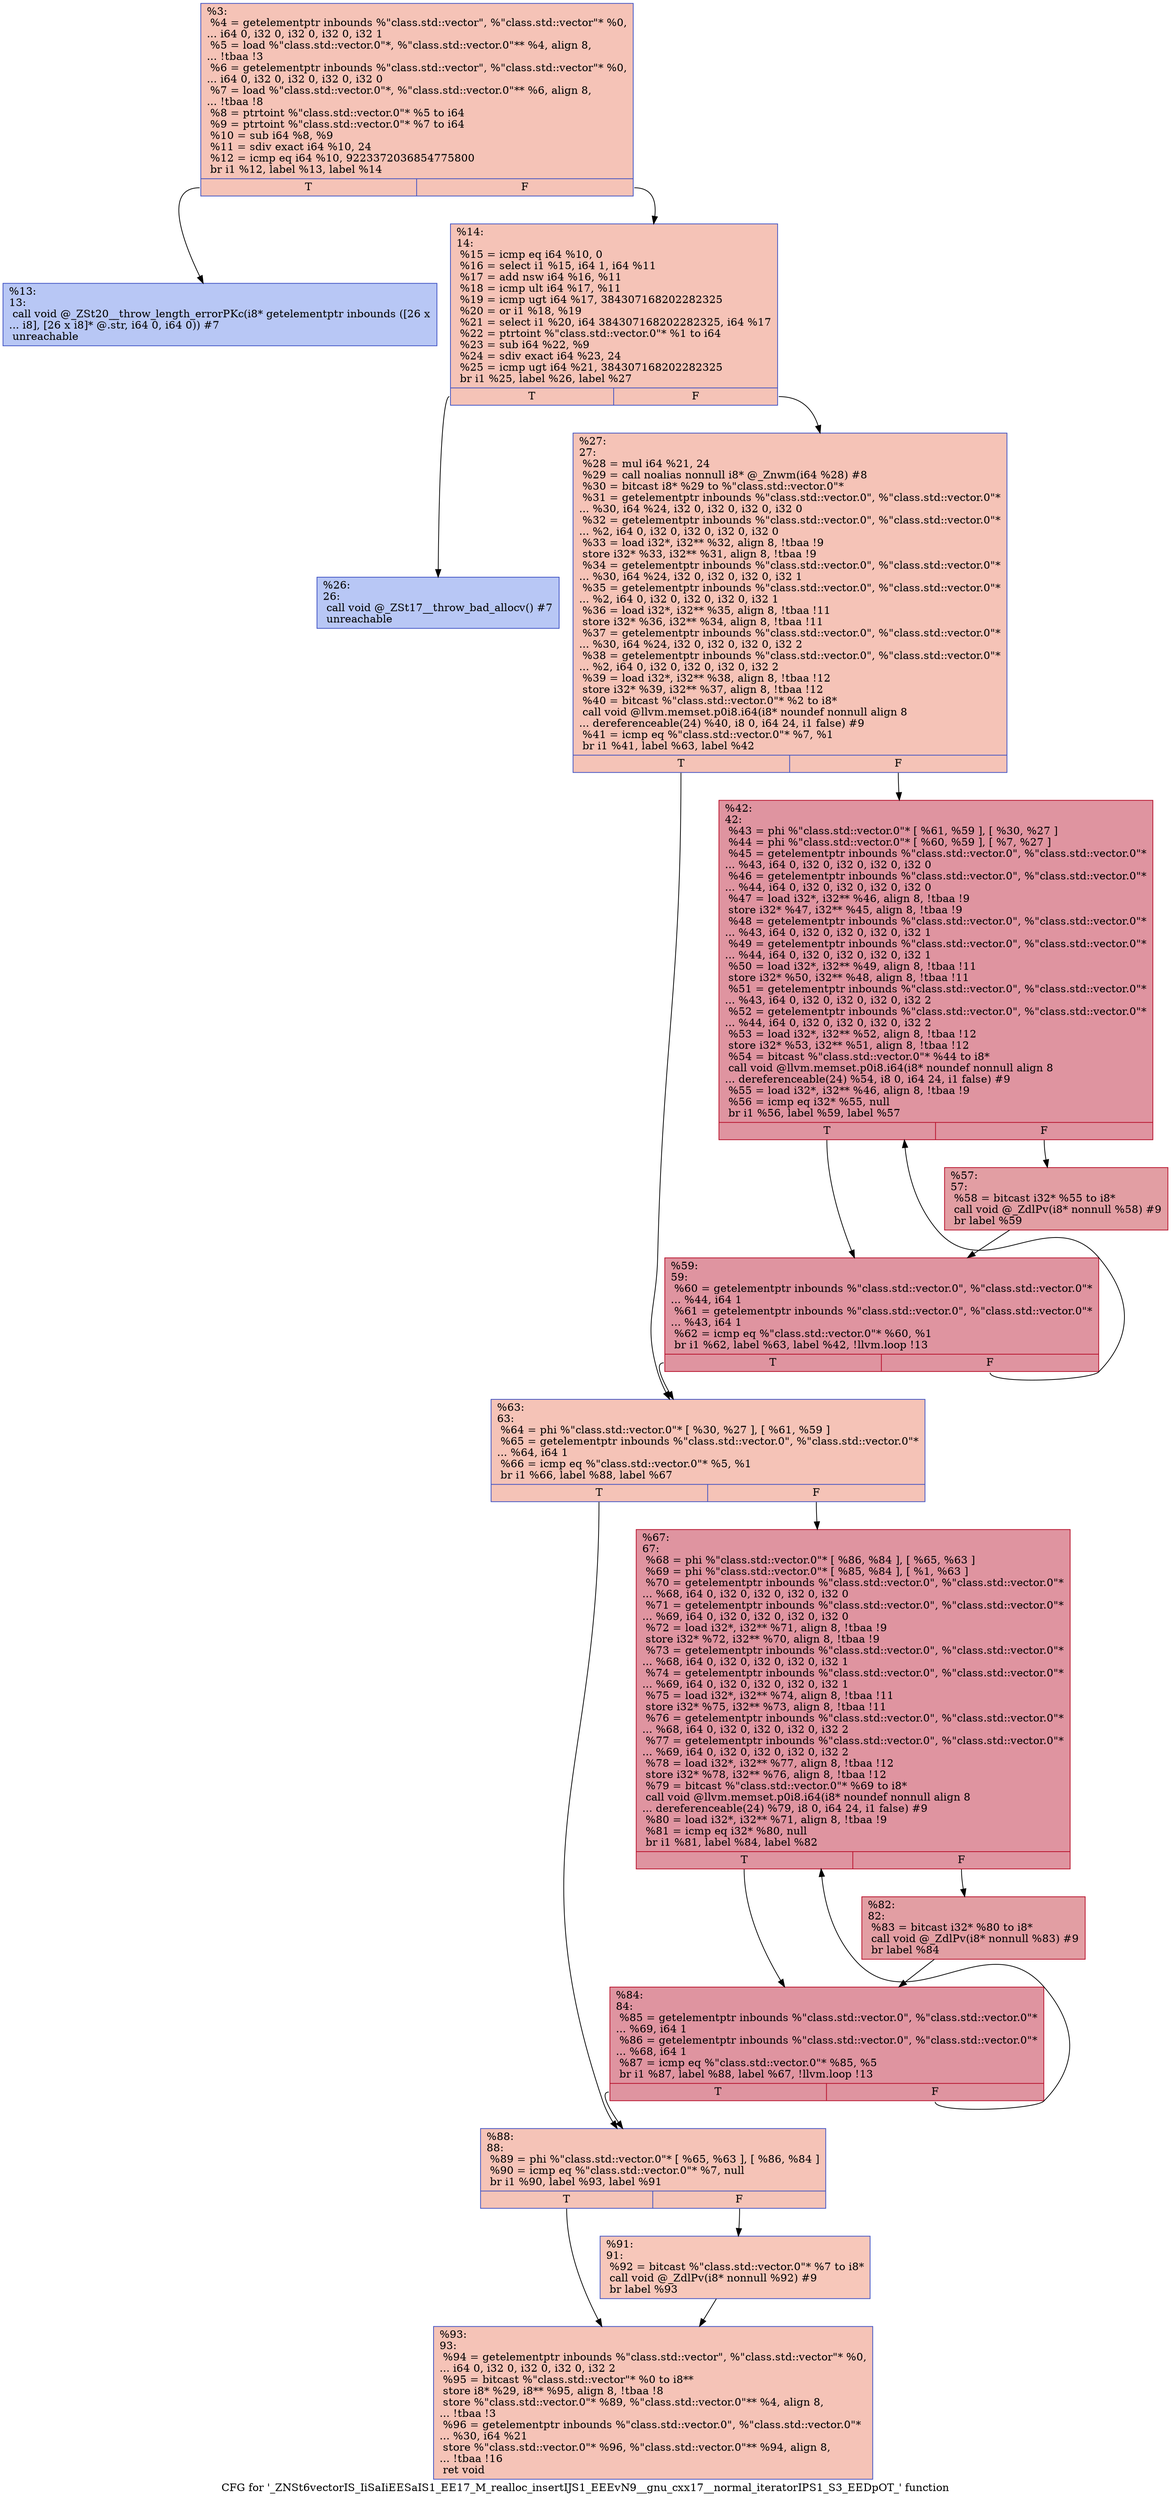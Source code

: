 digraph "CFG for '_ZNSt6vectorIS_IiSaIiEESaIS1_EE17_M_realloc_insertIJS1_EEEvN9__gnu_cxx17__normal_iteratorIPS1_S3_EEDpOT_' function" {
	label="CFG for '_ZNSt6vectorIS_IiSaIiEESaIS1_EE17_M_realloc_insertIJS1_EEEvN9__gnu_cxx17__normal_iteratorIPS1_S3_EEDpOT_' function";

	Node0x558e33958330 [shape=record,color="#3d50c3ff", style=filled, fillcolor="#e8765c70",label="{%3:\l  %4 = getelementptr inbounds %\"class.std::vector\", %\"class.std::vector\"* %0,\l... i64 0, i32 0, i32 0, i32 0, i32 1\l  %5 = load %\"class.std::vector.0\"*, %\"class.std::vector.0\"** %4, align 8,\l... !tbaa !3\l  %6 = getelementptr inbounds %\"class.std::vector\", %\"class.std::vector\"* %0,\l... i64 0, i32 0, i32 0, i32 0, i32 0\l  %7 = load %\"class.std::vector.0\"*, %\"class.std::vector.0\"** %6, align 8,\l... !tbaa !8\l  %8 = ptrtoint %\"class.std::vector.0\"* %5 to i64\l  %9 = ptrtoint %\"class.std::vector.0\"* %7 to i64\l  %10 = sub i64 %8, %9\l  %11 = sdiv exact i64 %10, 24\l  %12 = icmp eq i64 %10, 9223372036854775800\l  br i1 %12, label %13, label %14\l|{<s0>T|<s1>F}}"];
	Node0x558e33958330:s0 -> Node0x558e339584a0;
	Node0x558e33958330:s1 -> Node0x558e33958980;
	Node0x558e339584a0 [shape=record,color="#3d50c3ff", style=filled, fillcolor="#5f7fe870",label="{%13:\l13:                                               \l  call void @_ZSt20__throw_length_errorPKc(i8* getelementptr inbounds ([26 x\l... i8], [26 x i8]* @.str, i64 0, i64 0)) #7\l  unreachable\l}"];
	Node0x558e33958980 [shape=record,color="#3d50c3ff", style=filled, fillcolor="#e8765c70",label="{%14:\l14:                                               \l  %15 = icmp eq i64 %10, 0\l  %16 = select i1 %15, i64 1, i64 %11\l  %17 = add nsw i64 %16, %11\l  %18 = icmp ult i64 %17, %11\l  %19 = icmp ugt i64 %17, 384307168202282325\l  %20 = or i1 %18, %19\l  %21 = select i1 %20, i64 384307168202282325, i64 %17\l  %22 = ptrtoint %\"class.std::vector.0\"* %1 to i64\l  %23 = sub i64 %22, %9\l  %24 = sdiv exact i64 %23, 24\l  %25 = icmp ugt i64 %21, 384307168202282325\l  br i1 %25, label %26, label %27\l|{<s0>T|<s1>F}}"];
	Node0x558e33958980:s0 -> Node0x558e33959300;
	Node0x558e33958980:s1 -> Node0x558e33959350;
	Node0x558e33959300 [shape=record,color="#3d50c3ff", style=filled, fillcolor="#5f7fe870",label="{%26:\l26:                                               \l  call void @_ZSt17__throw_bad_allocv() #7\l  unreachable\l}"];
	Node0x558e33959350 [shape=record,color="#3d50c3ff", style=filled, fillcolor="#e8765c70",label="{%27:\l27:                                               \l  %28 = mul i64 %21, 24\l  %29 = call noalias nonnull i8* @_Znwm(i64 %28) #8\l  %30 = bitcast i8* %29 to %\"class.std::vector.0\"*\l  %31 = getelementptr inbounds %\"class.std::vector.0\", %\"class.std::vector.0\"*\l... %30, i64 %24, i32 0, i32 0, i32 0, i32 0\l  %32 = getelementptr inbounds %\"class.std::vector.0\", %\"class.std::vector.0\"*\l... %2, i64 0, i32 0, i32 0, i32 0, i32 0\l  %33 = load i32*, i32** %32, align 8, !tbaa !9\l  store i32* %33, i32** %31, align 8, !tbaa !9\l  %34 = getelementptr inbounds %\"class.std::vector.0\", %\"class.std::vector.0\"*\l... %30, i64 %24, i32 0, i32 0, i32 0, i32 1\l  %35 = getelementptr inbounds %\"class.std::vector.0\", %\"class.std::vector.0\"*\l... %2, i64 0, i32 0, i32 0, i32 0, i32 1\l  %36 = load i32*, i32** %35, align 8, !tbaa !11\l  store i32* %36, i32** %34, align 8, !tbaa !11\l  %37 = getelementptr inbounds %\"class.std::vector.0\", %\"class.std::vector.0\"*\l... %30, i64 %24, i32 0, i32 0, i32 0, i32 2\l  %38 = getelementptr inbounds %\"class.std::vector.0\", %\"class.std::vector.0\"*\l... %2, i64 0, i32 0, i32 0, i32 0, i32 2\l  %39 = load i32*, i32** %38, align 8, !tbaa !12\l  store i32* %39, i32** %37, align 8, !tbaa !12\l  %40 = bitcast %\"class.std::vector.0\"* %2 to i8*\l  call void @llvm.memset.p0i8.i64(i8* noundef nonnull align 8\l... dereferenceable(24) %40, i8 0, i64 24, i1 false) #9\l  %41 = icmp eq %\"class.std::vector.0\"* %7, %1\l  br i1 %41, label %63, label %42\l|{<s0>T|<s1>F}}"];
	Node0x558e33959350:s0 -> Node0x558e3395a4c0;
	Node0x558e33959350:s1 -> Node0x558e3395a510;
	Node0x558e3395a510 [shape=record,color="#b70d28ff", style=filled, fillcolor="#b70d2870",label="{%42:\l42:                                               \l  %43 = phi %\"class.std::vector.0\"* [ %61, %59 ], [ %30, %27 ]\l  %44 = phi %\"class.std::vector.0\"* [ %60, %59 ], [ %7, %27 ]\l  %45 = getelementptr inbounds %\"class.std::vector.0\", %\"class.std::vector.0\"*\l... %43, i64 0, i32 0, i32 0, i32 0, i32 0\l  %46 = getelementptr inbounds %\"class.std::vector.0\", %\"class.std::vector.0\"*\l... %44, i64 0, i32 0, i32 0, i32 0, i32 0\l  %47 = load i32*, i32** %46, align 8, !tbaa !9\l  store i32* %47, i32** %45, align 8, !tbaa !9\l  %48 = getelementptr inbounds %\"class.std::vector.0\", %\"class.std::vector.0\"*\l... %43, i64 0, i32 0, i32 0, i32 0, i32 1\l  %49 = getelementptr inbounds %\"class.std::vector.0\", %\"class.std::vector.0\"*\l... %44, i64 0, i32 0, i32 0, i32 0, i32 1\l  %50 = load i32*, i32** %49, align 8, !tbaa !11\l  store i32* %50, i32** %48, align 8, !tbaa !11\l  %51 = getelementptr inbounds %\"class.std::vector.0\", %\"class.std::vector.0\"*\l... %43, i64 0, i32 0, i32 0, i32 0, i32 2\l  %52 = getelementptr inbounds %\"class.std::vector.0\", %\"class.std::vector.0\"*\l... %44, i64 0, i32 0, i32 0, i32 0, i32 2\l  %53 = load i32*, i32** %52, align 8, !tbaa !12\l  store i32* %53, i32** %51, align 8, !tbaa !12\l  %54 = bitcast %\"class.std::vector.0\"* %44 to i8*\l  call void @llvm.memset.p0i8.i64(i8* noundef nonnull align 8\l... dereferenceable(24) %54, i8 0, i64 24, i1 false) #9\l  %55 = load i32*, i32** %46, align 8, !tbaa !9\l  %56 = icmp eq i32* %55, null\l  br i1 %56, label %59, label %57\l|{<s0>T|<s1>F}}"];
	Node0x558e3395a510:s0 -> Node0x558e3395a610;
	Node0x558e3395a510:s1 -> Node0x558e3395b4e0;
	Node0x558e3395b4e0 [shape=record,color="#b70d28ff", style=filled, fillcolor="#be242e70",label="{%57:\l57:                                               \l  %58 = bitcast i32* %55 to i8*\l  call void @_ZdlPv(i8* nonnull %58) #9\l  br label %59\l}"];
	Node0x558e3395b4e0 -> Node0x558e3395a610;
	Node0x558e3395a610 [shape=record,color="#b70d28ff", style=filled, fillcolor="#b70d2870",label="{%59:\l59:                                               \l  %60 = getelementptr inbounds %\"class.std::vector.0\", %\"class.std::vector.0\"*\l... %44, i64 1\l  %61 = getelementptr inbounds %\"class.std::vector.0\", %\"class.std::vector.0\"*\l... %43, i64 1\l  %62 = icmp eq %\"class.std::vector.0\"* %60, %1\l  br i1 %62, label %63, label %42, !llvm.loop !13\l|{<s0>T|<s1>F}}"];
	Node0x558e3395a610:s0 -> Node0x558e3395a4c0;
	Node0x558e3395a610:s1 -> Node0x558e3395a510;
	Node0x558e3395a4c0 [shape=record,color="#3d50c3ff", style=filled, fillcolor="#e8765c70",label="{%63:\l63:                                               \l  %64 = phi %\"class.std::vector.0\"* [ %30, %27 ], [ %61, %59 ]\l  %65 = getelementptr inbounds %\"class.std::vector.0\", %\"class.std::vector.0\"*\l... %64, i64 1\l  %66 = icmp eq %\"class.std::vector.0\"* %5, %1\l  br i1 %66, label %88, label %67\l|{<s0>T|<s1>F}}"];
	Node0x558e3395a4c0:s0 -> Node0x558e3395bc50;
	Node0x558e3395a4c0:s1 -> Node0x558e3395bca0;
	Node0x558e3395bca0 [shape=record,color="#b70d28ff", style=filled, fillcolor="#b70d2870",label="{%67:\l67:                                               \l  %68 = phi %\"class.std::vector.0\"* [ %86, %84 ], [ %65, %63 ]\l  %69 = phi %\"class.std::vector.0\"* [ %85, %84 ], [ %1, %63 ]\l  %70 = getelementptr inbounds %\"class.std::vector.0\", %\"class.std::vector.0\"*\l... %68, i64 0, i32 0, i32 0, i32 0, i32 0\l  %71 = getelementptr inbounds %\"class.std::vector.0\", %\"class.std::vector.0\"*\l... %69, i64 0, i32 0, i32 0, i32 0, i32 0\l  %72 = load i32*, i32** %71, align 8, !tbaa !9\l  store i32* %72, i32** %70, align 8, !tbaa !9\l  %73 = getelementptr inbounds %\"class.std::vector.0\", %\"class.std::vector.0\"*\l... %68, i64 0, i32 0, i32 0, i32 0, i32 1\l  %74 = getelementptr inbounds %\"class.std::vector.0\", %\"class.std::vector.0\"*\l... %69, i64 0, i32 0, i32 0, i32 0, i32 1\l  %75 = load i32*, i32** %74, align 8, !tbaa !11\l  store i32* %75, i32** %73, align 8, !tbaa !11\l  %76 = getelementptr inbounds %\"class.std::vector.0\", %\"class.std::vector.0\"*\l... %68, i64 0, i32 0, i32 0, i32 0, i32 2\l  %77 = getelementptr inbounds %\"class.std::vector.0\", %\"class.std::vector.0\"*\l... %69, i64 0, i32 0, i32 0, i32 0, i32 2\l  %78 = load i32*, i32** %77, align 8, !tbaa !12\l  store i32* %78, i32** %76, align 8, !tbaa !12\l  %79 = bitcast %\"class.std::vector.0\"* %69 to i8*\l  call void @llvm.memset.p0i8.i64(i8* noundef nonnull align 8\l... dereferenceable(24) %79, i8 0, i64 24, i1 false) #9\l  %80 = load i32*, i32** %71, align 8, !tbaa !9\l  %81 = icmp eq i32* %80, null\l  br i1 %81, label %84, label %82\l|{<s0>T|<s1>F}}"];
	Node0x558e3395bca0:s0 -> Node0x558e3395bda0;
	Node0x558e3395bca0:s1 -> Node0x558e3394e470;
	Node0x558e3394e470 [shape=record,color="#b70d28ff", style=filled, fillcolor="#be242e70",label="{%82:\l82:                                               \l  %83 = bitcast i32* %80 to i8*\l  call void @_ZdlPv(i8* nonnull %83) #9\l  br label %84\l}"];
	Node0x558e3394e470 -> Node0x558e3395bda0;
	Node0x558e3395bda0 [shape=record,color="#b70d28ff", style=filled, fillcolor="#b70d2870",label="{%84:\l84:                                               \l  %85 = getelementptr inbounds %\"class.std::vector.0\", %\"class.std::vector.0\"*\l... %69, i64 1\l  %86 = getelementptr inbounds %\"class.std::vector.0\", %\"class.std::vector.0\"*\l... %68, i64 1\l  %87 = icmp eq %\"class.std::vector.0\"* %85, %5\l  br i1 %87, label %88, label %67, !llvm.loop !13\l|{<s0>T|<s1>F}}"];
	Node0x558e3395bda0:s0 -> Node0x558e3395bc50;
	Node0x558e3395bda0:s1 -> Node0x558e3395bca0;
	Node0x558e3395bc50 [shape=record,color="#3d50c3ff", style=filled, fillcolor="#e8765c70",label="{%88:\l88:                                               \l  %89 = phi %\"class.std::vector.0\"* [ %65, %63 ], [ %86, %84 ]\l  %90 = icmp eq %\"class.std::vector.0\"* %7, null\l  br i1 %90, label %93, label %91\l|{<s0>T|<s1>F}}"];
	Node0x558e3395bc50:s0 -> Node0x558e3395e350;
	Node0x558e3395bc50:s1 -> Node0x558e3395e3a0;
	Node0x558e3395e3a0 [shape=record,color="#3d50c3ff", style=filled, fillcolor="#ec7f6370",label="{%91:\l91:                                               \l  %92 = bitcast %\"class.std::vector.0\"* %7 to i8*\l  call void @_ZdlPv(i8* nonnull %92) #9\l  br label %93\l}"];
	Node0x558e3395e3a0 -> Node0x558e3395e350;
	Node0x558e3395e350 [shape=record,color="#3d50c3ff", style=filled, fillcolor="#e8765c70",label="{%93:\l93:                                               \l  %94 = getelementptr inbounds %\"class.std::vector\", %\"class.std::vector\"* %0,\l... i64 0, i32 0, i32 0, i32 0, i32 2\l  %95 = bitcast %\"class.std::vector\"* %0 to i8**\l  store i8* %29, i8** %95, align 8, !tbaa !8\l  store %\"class.std::vector.0\"* %89, %\"class.std::vector.0\"** %4, align 8,\l... !tbaa !3\l  %96 = getelementptr inbounds %\"class.std::vector.0\", %\"class.std::vector.0\"*\l... %30, i64 %21\l  store %\"class.std::vector.0\"* %96, %\"class.std::vector.0\"** %94, align 8,\l... !tbaa !16\l  ret void\l}"];
}
